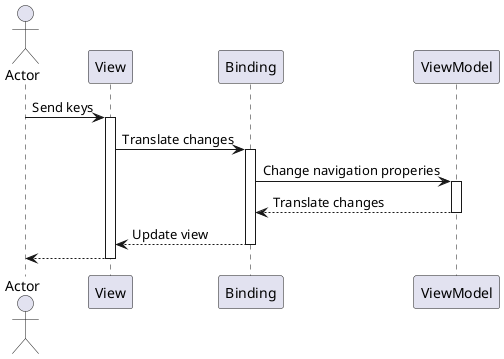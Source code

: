 ﻿@startuml CommandNavigation
actor Actor

Actor -> View: Send keys
activate View
View -> Binding: Translate changes
activate Binding
Binding -> ViewModel: Change navigation properies
activate ViewModel
ViewModel --> Binding:  Translate changes
deactivate ViewModel
Binding --> View: Update view
deactivate Binding
View --> Actor
deactivate View
@enduml
